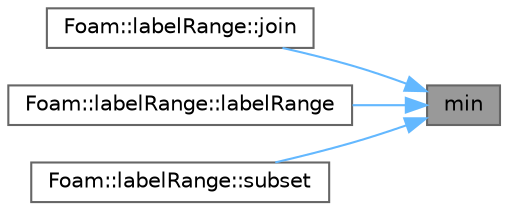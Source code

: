digraph "min"
{
 // LATEX_PDF_SIZE
  bgcolor="transparent";
  edge [fontname=Helvetica,fontsize=10,labelfontname=Helvetica,labelfontsize=10];
  node [fontname=Helvetica,fontsize=10,shape=box,height=0.2,width=0.4];
  rankdir="RL";
  Node1 [id="Node000001",label="min",height=0.2,width=0.4,color="gray40", fillcolor="grey60", style="filled", fontcolor="black",tooltip=" "];
  Node1 -> Node2 [id="edge1_Node000001_Node000002",dir="back",color="steelblue1",style="solid",tooltip=" "];
  Node2 [id="Node000002",label="Foam::labelRange::join",height=0.2,width=0.4,color="grey40", fillcolor="white", style="filled",URL="$classFoam_1_1labelRange.html#ae5a64773179238d537207f75d66753c5",tooltip=" "];
  Node1 -> Node3 [id="edge2_Node000001_Node000003",dir="back",color="steelblue1",style="solid",tooltip=" "];
  Node3 [id="Node000003",label="Foam::labelRange::labelRange",height=0.2,width=0.4,color="grey40", fillcolor="white", style="filled",URL="$classFoam_1_1labelRange.html#a2d16f2e871bc3d190ac0e4b4c93ea2d0",tooltip=" "];
  Node1 -> Node4 [id="edge3_Node000001_Node000004",dir="back",color="steelblue1",style="solid",tooltip=" "];
  Node4 [id="Node000004",label="Foam::labelRange::subset",height=0.2,width=0.4,color="grey40", fillcolor="white", style="filled",URL="$classFoam_1_1labelRange.html#ab1f0579f3ae3ea3a2248eaad1656f6dd",tooltip=" "];
}

